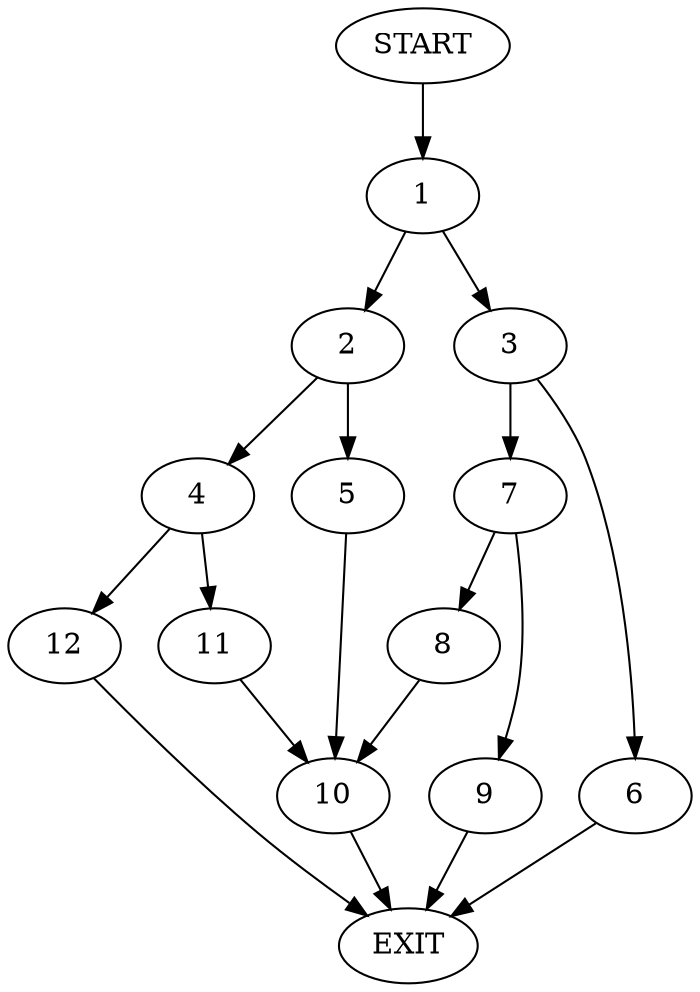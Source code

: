 digraph {
0 [label="START"]
13 [label="EXIT"]
0 -> 1
1 -> 2
1 -> 3
2 -> 4
2 -> 5
3 -> 6
3 -> 7
6 -> 13
7 -> 8
7 -> 9
8 -> 10
9 -> 13
10 -> 13
4 -> 11
4 -> 12
5 -> 10
12 -> 13
11 -> 10
}
